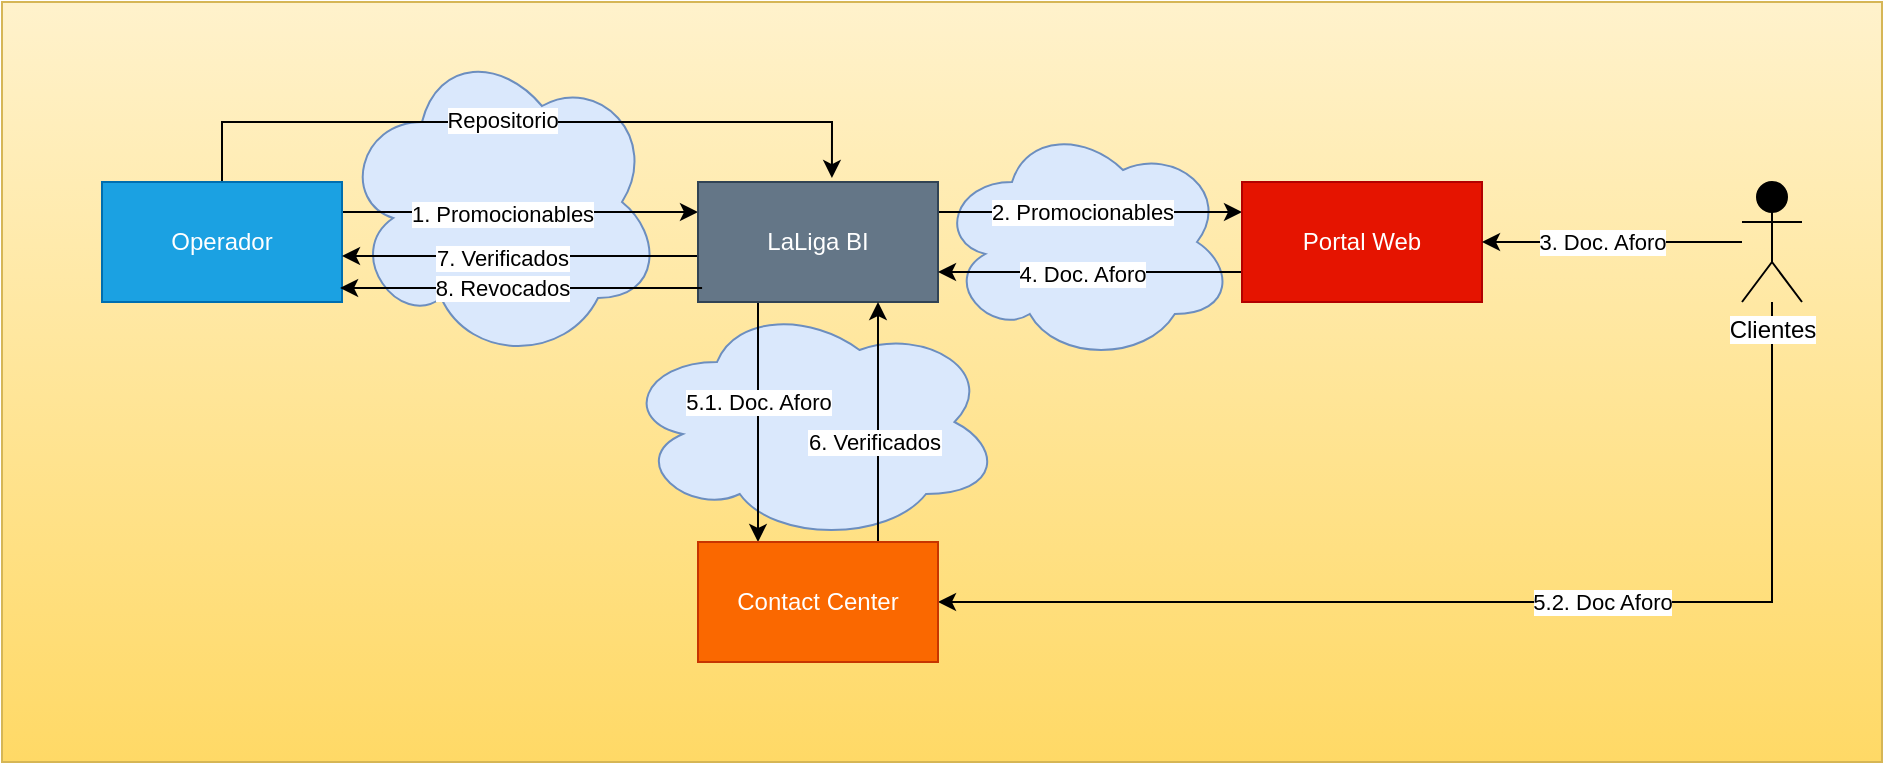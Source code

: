 <mxfile version="13.9.6" type="github">
  <diagram id="LA8B35cLRp4I7p_0vjao" name="Page-1">
    <mxGraphModel dx="1422" dy="762" grid="1" gridSize="10" guides="1" tooltips="1" connect="1" arrows="1" fold="1" page="1" pageScale="1" pageWidth="827" pageHeight="1169" math="0" shadow="0">
      <root>
        <mxCell id="0" />
        <mxCell id="1" parent="0" />
        <mxCell id="1jB34yFCroOKn_RIj0Hu-30" value="" style="rounded=0;whiteSpace=wrap;html=1;fillColor=#fff2cc;strokeColor=#d6b656;gradientColor=#ffd966;gradientDirection=south;" vertex="1" parent="1">
          <mxGeometry x="120" y="160" width="940" height="380" as="geometry" />
        </mxCell>
        <mxCell id="1jB34yFCroOKn_RIj0Hu-1" value="" style="ellipse;shape=cloud;whiteSpace=wrap;html=1;fillColor=#dae8fc;strokeColor=#6c8ebf;" vertex="1" parent="1">
          <mxGeometry x="430" y="310" width="190" height="120" as="geometry" />
        </mxCell>
        <mxCell id="1jB34yFCroOKn_RIj0Hu-2" value="" style="ellipse;shape=cloud;whiteSpace=wrap;html=1;fillColor=#dae8fc;strokeColor=#6c8ebf;" vertex="1" parent="1">
          <mxGeometry x="290" y="180" width="160" height="160" as="geometry" />
        </mxCell>
        <mxCell id="1jB34yFCroOKn_RIj0Hu-3" value="" style="ellipse;shape=cloud;whiteSpace=wrap;html=1;fillColor=#dae8fc;strokeColor=#6c8ebf;" vertex="1" parent="1">
          <mxGeometry x="588" y="220" width="148" height="120" as="geometry" />
        </mxCell>
        <mxCell id="1jB34yFCroOKn_RIj0Hu-4" style="edgeStyle=orthogonalEdgeStyle;rounded=0;orthogonalLoop=1;jettySize=auto;html=1;exitX=1;exitY=0.25;exitDx=0;exitDy=0;entryX=0;entryY=0.25;entryDx=0;entryDy=0;" edge="1" parent="1" source="1jB34yFCroOKn_RIj0Hu-8" target="1jB34yFCroOKn_RIj0Hu-15">
          <mxGeometry relative="1" as="geometry" />
        </mxCell>
        <mxCell id="1jB34yFCroOKn_RIj0Hu-5" value="1. Promocionables" style="edgeLabel;html=1;align=center;verticalAlign=middle;resizable=0;points=[];" vertex="1" connectable="0" parent="1jB34yFCroOKn_RIj0Hu-4">
          <mxGeometry x="-0.18" y="-1" relative="1" as="geometry">
            <mxPoint x="7" as="offset" />
          </mxGeometry>
        </mxCell>
        <mxCell id="1jB34yFCroOKn_RIj0Hu-6" style="edgeStyle=orthogonalEdgeStyle;rounded=0;orthogonalLoop=1;jettySize=auto;html=1;exitX=0.5;exitY=0;exitDx=0;exitDy=0;entryX=0.558;entryY=-0.033;entryDx=0;entryDy=0;entryPerimeter=0;" edge="1" parent="1" source="1jB34yFCroOKn_RIj0Hu-8" target="1jB34yFCroOKn_RIj0Hu-15">
          <mxGeometry relative="1" as="geometry">
            <Array as="points">
              <mxPoint x="230" y="220" />
              <mxPoint x="535" y="220" />
            </Array>
          </mxGeometry>
        </mxCell>
        <mxCell id="1jB34yFCroOKn_RIj0Hu-7" value="Repositorio" style="edgeLabel;html=1;align=center;verticalAlign=middle;resizable=0;points=[];" vertex="1" connectable="0" parent="1jB34yFCroOKn_RIj0Hu-6">
          <mxGeometry x="-0.159" y="2" relative="1" as="geometry">
            <mxPoint x="17" y="1" as="offset" />
          </mxGeometry>
        </mxCell>
        <mxCell id="1jB34yFCroOKn_RIj0Hu-8" value="Operador" style="rounded=0;whiteSpace=wrap;html=1;fillColor=#1ba1e2;strokeColor=#006EAF;fontColor=#ffffff;" vertex="1" parent="1">
          <mxGeometry x="170" y="250" width="120" height="60" as="geometry" />
        </mxCell>
        <mxCell id="1jB34yFCroOKn_RIj0Hu-9" style="edgeStyle=orthogonalEdgeStyle;rounded=0;orthogonalLoop=1;jettySize=auto;html=1;exitX=1;exitY=0.25;exitDx=0;exitDy=0;entryX=0;entryY=0.25;entryDx=0;entryDy=0;" edge="1" parent="1" source="1jB34yFCroOKn_RIj0Hu-15" target="1jB34yFCroOKn_RIj0Hu-18">
          <mxGeometry relative="1" as="geometry" />
        </mxCell>
        <mxCell id="1jB34yFCroOKn_RIj0Hu-10" value="2. Promocionables" style="edgeLabel;html=1;align=center;verticalAlign=middle;resizable=0;points=[];" vertex="1" connectable="0" parent="1jB34yFCroOKn_RIj0Hu-9">
          <mxGeometry x="-0.209" relative="1" as="geometry">
            <mxPoint x="12" as="offset" />
          </mxGeometry>
        </mxCell>
        <mxCell id="1jB34yFCroOKn_RIj0Hu-11" style="edgeStyle=orthogonalEdgeStyle;rounded=0;orthogonalLoop=1;jettySize=auto;html=1;exitX=0.25;exitY=1;exitDx=0;exitDy=0;entryX=0.25;entryY=0;entryDx=0;entryDy=0;" edge="1" parent="1" source="1jB34yFCroOKn_RIj0Hu-15" target="1jB34yFCroOKn_RIj0Hu-26">
          <mxGeometry relative="1" as="geometry" />
        </mxCell>
        <mxCell id="1jB34yFCroOKn_RIj0Hu-12" value="5.1. Doc. Aforo" style="edgeLabel;html=1;align=center;verticalAlign=middle;resizable=0;points=[];" vertex="1" connectable="0" parent="1jB34yFCroOKn_RIj0Hu-11">
          <mxGeometry x="-0.25" relative="1" as="geometry">
            <mxPoint y="5" as="offset" />
          </mxGeometry>
        </mxCell>
        <mxCell id="1jB34yFCroOKn_RIj0Hu-13" style="edgeStyle=orthogonalEdgeStyle;rounded=0;orthogonalLoop=1;jettySize=auto;html=1;exitX=0;exitY=0.617;exitDx=0;exitDy=0;exitPerimeter=0;" edge="1" parent="1" source="1jB34yFCroOKn_RIj0Hu-15">
          <mxGeometry relative="1" as="geometry">
            <mxPoint x="290" y="287" as="targetPoint" />
          </mxGeometry>
        </mxCell>
        <mxCell id="1jB34yFCroOKn_RIj0Hu-14" value="7. Verificados" style="edgeLabel;html=1;align=center;verticalAlign=middle;resizable=0;points=[];" vertex="1" connectable="0" parent="1jB34yFCroOKn_RIj0Hu-13">
          <mxGeometry x="0.213" relative="1" as="geometry">
            <mxPoint x="10" as="offset" />
          </mxGeometry>
        </mxCell>
        <mxCell id="1jB34yFCroOKn_RIj0Hu-15" value="LaLiga BI" style="rounded=0;whiteSpace=wrap;html=1;fillColor=#647687;strokeColor=#314354;fontColor=#ffffff;" vertex="1" parent="1">
          <mxGeometry x="468" y="250" width="120" height="60" as="geometry" />
        </mxCell>
        <mxCell id="1jB34yFCroOKn_RIj0Hu-16" style="edgeStyle=orthogonalEdgeStyle;rounded=0;orthogonalLoop=1;jettySize=auto;html=1;exitX=0;exitY=0.75;exitDx=0;exitDy=0;entryX=1;entryY=0.75;entryDx=0;entryDy=0;" edge="1" parent="1" source="1jB34yFCroOKn_RIj0Hu-18" target="1jB34yFCroOKn_RIj0Hu-15">
          <mxGeometry relative="1" as="geometry" />
        </mxCell>
        <mxCell id="1jB34yFCroOKn_RIj0Hu-17" value="4. Doc. Aforo" style="edgeLabel;html=1;align=center;verticalAlign=middle;resizable=0;points=[];" vertex="1" connectable="0" parent="1jB34yFCroOKn_RIj0Hu-16">
          <mxGeometry x="0.267" y="1" relative="1" as="geometry">
            <mxPoint x="16" as="offset" />
          </mxGeometry>
        </mxCell>
        <mxCell id="1jB34yFCroOKn_RIj0Hu-18" value="Portal Web" style="rounded=0;whiteSpace=wrap;html=1;fillColor=#e51400;strokeColor=#B20000;fontColor=#ffffff;" vertex="1" parent="1">
          <mxGeometry x="740" y="250" width="120" height="60" as="geometry" />
        </mxCell>
        <mxCell id="1jB34yFCroOKn_RIj0Hu-19" style="edgeStyle=orthogonalEdgeStyle;rounded=0;orthogonalLoop=1;jettySize=auto;html=1;entryX=1;entryY=0.5;entryDx=0;entryDy=0;" edge="1" parent="1" source="1jB34yFCroOKn_RIj0Hu-23" target="1jB34yFCroOKn_RIj0Hu-18">
          <mxGeometry relative="1" as="geometry" />
        </mxCell>
        <mxCell id="1jB34yFCroOKn_RIj0Hu-20" value="3. Doc. Aforo" style="edgeLabel;html=1;align=center;verticalAlign=middle;resizable=0;points=[];" vertex="1" connectable="0" parent="1jB34yFCroOKn_RIj0Hu-19">
          <mxGeometry x="0.326" y="-3" relative="1" as="geometry">
            <mxPoint x="16" y="3" as="offset" />
          </mxGeometry>
        </mxCell>
        <mxCell id="1jB34yFCroOKn_RIj0Hu-21" style="edgeStyle=orthogonalEdgeStyle;rounded=0;orthogonalLoop=1;jettySize=auto;html=1;entryX=1;entryY=0.5;entryDx=0;entryDy=0;" edge="1" parent="1" source="1jB34yFCroOKn_RIj0Hu-23" target="1jB34yFCroOKn_RIj0Hu-26">
          <mxGeometry relative="1" as="geometry">
            <Array as="points">
              <mxPoint x="1005" y="460" />
            </Array>
            <mxPoint x="1005" y="350" as="sourcePoint" />
          </mxGeometry>
        </mxCell>
        <mxCell id="1jB34yFCroOKn_RIj0Hu-22" value="5.2. Doc Aforo" style="edgeLabel;html=1;align=center;verticalAlign=middle;resizable=0;points=[];" vertex="1" connectable="0" parent="1jB34yFCroOKn_RIj0Hu-21">
          <mxGeometry x="0.178" y="-1" relative="1" as="geometry">
            <mxPoint x="99" y="1" as="offset" />
          </mxGeometry>
        </mxCell>
        <mxCell id="1jB34yFCroOKn_RIj0Hu-23" value="Clientes" style="shape=umlActor;verticalLabelPosition=bottom;verticalAlign=top;html=1;outlineConnect=0;labelBackgroundColor=#ffffff;fillColor=#000000;" vertex="1" parent="1">
          <mxGeometry x="990" y="250" width="30" height="60" as="geometry" />
        </mxCell>
        <mxCell id="1jB34yFCroOKn_RIj0Hu-24" style="edgeStyle=orthogonalEdgeStyle;rounded=0;orthogonalLoop=1;jettySize=auto;html=1;exitX=0.75;exitY=0;exitDx=0;exitDy=0;entryX=0.75;entryY=1;entryDx=0;entryDy=0;" edge="1" parent="1" source="1jB34yFCroOKn_RIj0Hu-26" target="1jB34yFCroOKn_RIj0Hu-15">
          <mxGeometry relative="1" as="geometry">
            <Array as="points">
              <mxPoint x="558" y="360" />
              <mxPoint x="558" y="360" />
            </Array>
          </mxGeometry>
        </mxCell>
        <mxCell id="1jB34yFCroOKn_RIj0Hu-25" value="6. Verificados" style="edgeLabel;html=1;align=center;verticalAlign=middle;resizable=0;points=[];" vertex="1" connectable="0" parent="1jB34yFCroOKn_RIj0Hu-24">
          <mxGeometry x="0.067" y="2" relative="1" as="geometry">
            <mxPoint y="14" as="offset" />
          </mxGeometry>
        </mxCell>
        <mxCell id="1jB34yFCroOKn_RIj0Hu-26" value="Contact Center" style="rounded=0;whiteSpace=wrap;html=1;fillColor=#fa6800;strokeColor=#C73500;fontColor=#ffffff;" vertex="1" parent="1">
          <mxGeometry x="468" y="430" width="120" height="60" as="geometry" />
        </mxCell>
        <mxCell id="1jB34yFCroOKn_RIj0Hu-27" style="edgeStyle=orthogonalEdgeStyle;rounded=0;orthogonalLoop=1;jettySize=auto;html=1;exitX=0.017;exitY=0.883;exitDx=0;exitDy=0;exitPerimeter=0;entryX=0.992;entryY=0.883;entryDx=0;entryDy=0;entryPerimeter=0;" edge="1" parent="1" source="1jB34yFCroOKn_RIj0Hu-15" target="1jB34yFCroOKn_RIj0Hu-8">
          <mxGeometry relative="1" as="geometry">
            <mxPoint x="450" y="297" as="sourcePoint" />
            <mxPoint x="300" y="297" as="targetPoint" />
          </mxGeometry>
        </mxCell>
        <mxCell id="1jB34yFCroOKn_RIj0Hu-28" value="8. Revocados" style="edgeLabel;html=1;align=center;verticalAlign=middle;resizable=0;points=[];" vertex="1" connectable="0" parent="1jB34yFCroOKn_RIj0Hu-27">
          <mxGeometry x="0.213" relative="1" as="geometry">
            <mxPoint x="9.96" as="offset" />
          </mxGeometry>
        </mxCell>
      </root>
    </mxGraphModel>
  </diagram>
</mxfile>
